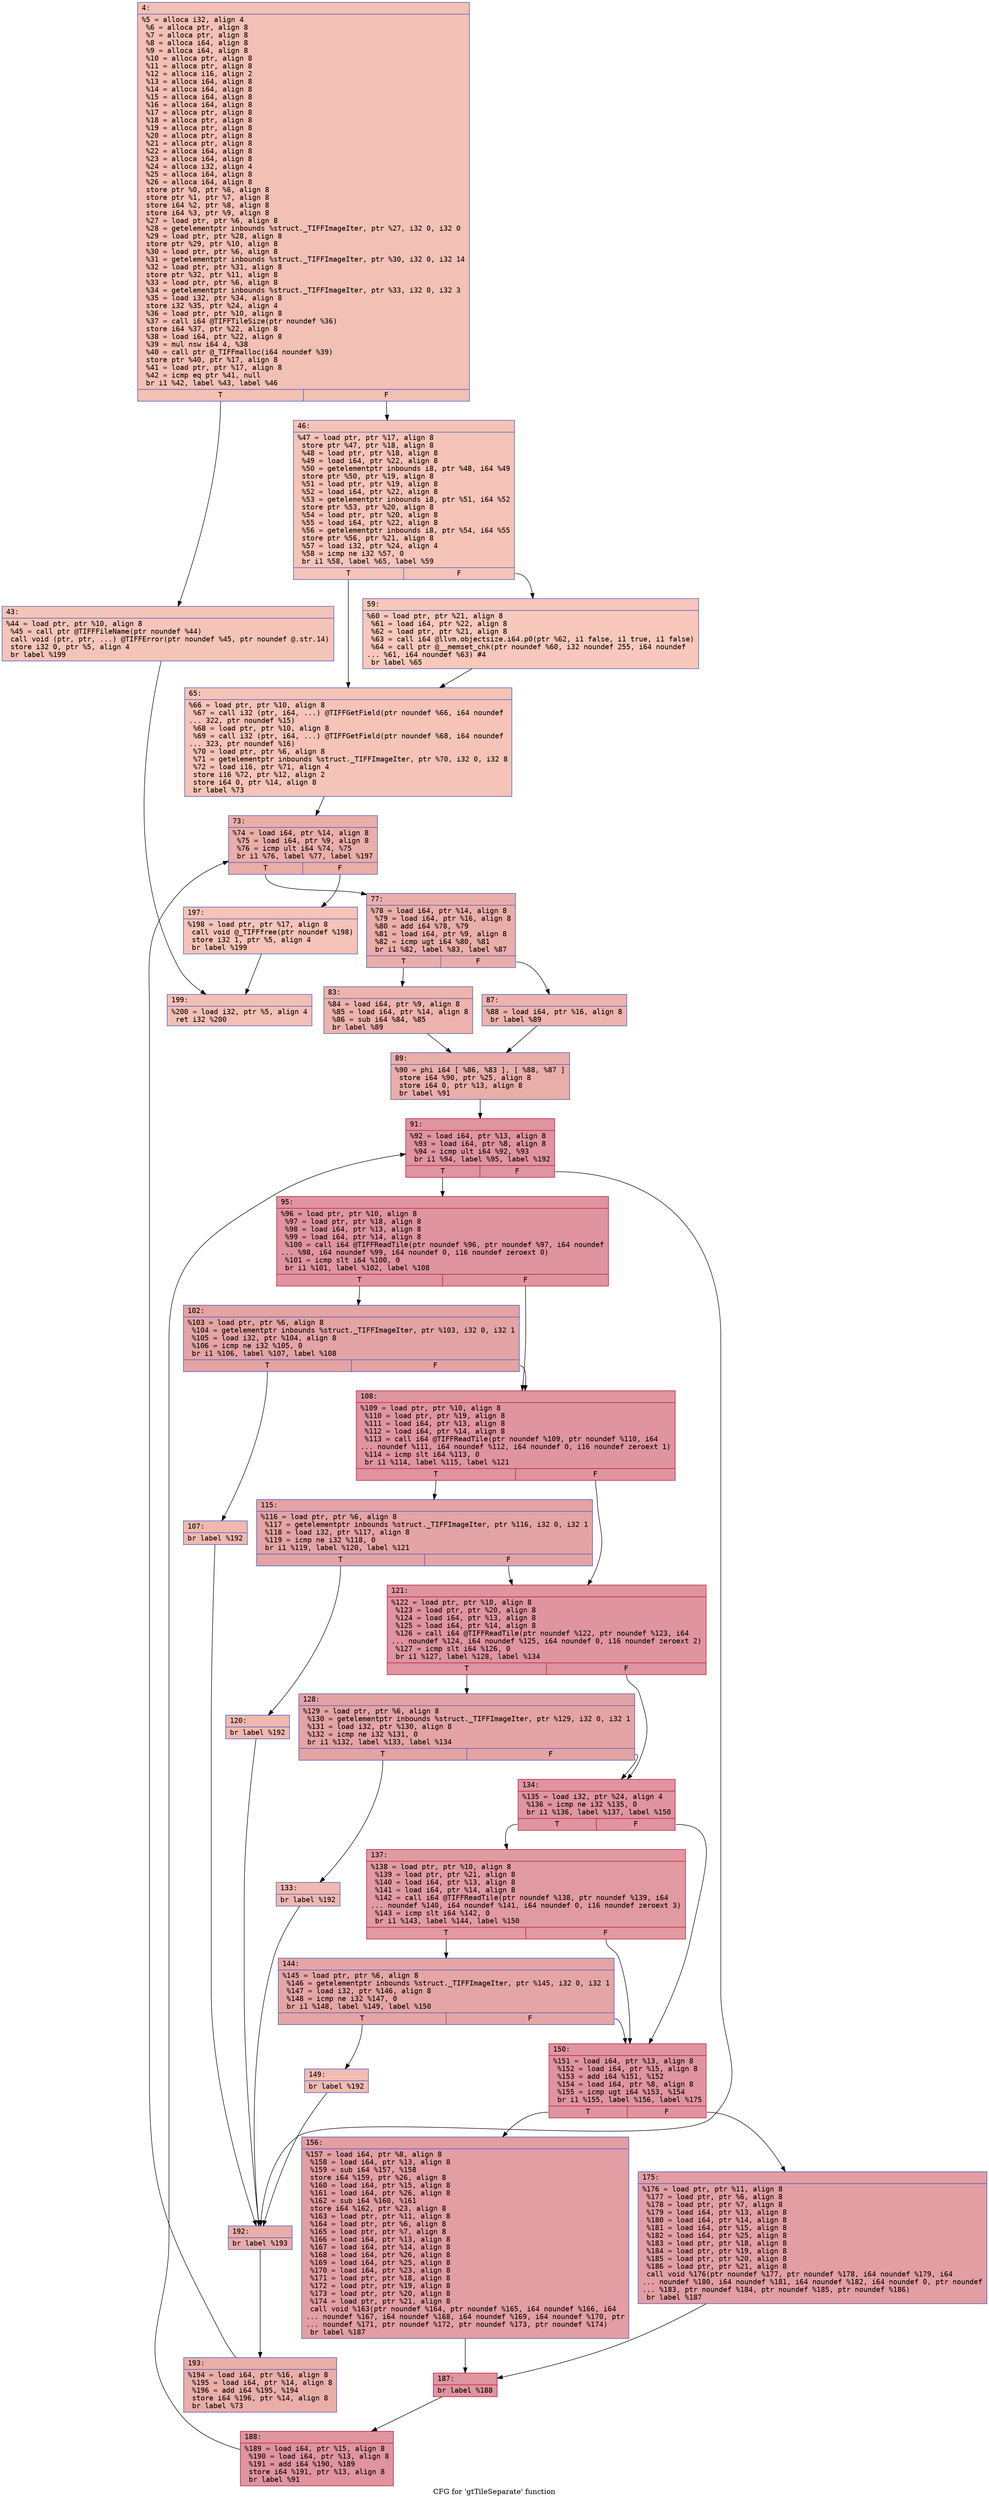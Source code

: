 digraph "CFG for 'gtTileSeparate' function" {
	label="CFG for 'gtTileSeparate' function";

	Node0x600000553d90 [shape=record,color="#3d50c3ff", style=filled, fillcolor="#e5705870" fontname="Courier",label="{4:\l|  %5 = alloca i32, align 4\l  %6 = alloca ptr, align 8\l  %7 = alloca ptr, align 8\l  %8 = alloca i64, align 8\l  %9 = alloca i64, align 8\l  %10 = alloca ptr, align 8\l  %11 = alloca ptr, align 8\l  %12 = alloca i16, align 2\l  %13 = alloca i64, align 8\l  %14 = alloca i64, align 8\l  %15 = alloca i64, align 8\l  %16 = alloca i64, align 8\l  %17 = alloca ptr, align 8\l  %18 = alloca ptr, align 8\l  %19 = alloca ptr, align 8\l  %20 = alloca ptr, align 8\l  %21 = alloca ptr, align 8\l  %22 = alloca i64, align 8\l  %23 = alloca i64, align 8\l  %24 = alloca i32, align 4\l  %25 = alloca i64, align 8\l  %26 = alloca i64, align 8\l  store ptr %0, ptr %6, align 8\l  store ptr %1, ptr %7, align 8\l  store i64 %2, ptr %8, align 8\l  store i64 %3, ptr %9, align 8\l  %27 = load ptr, ptr %6, align 8\l  %28 = getelementptr inbounds %struct._TIFFImageIter, ptr %27, i32 0, i32 0\l  %29 = load ptr, ptr %28, align 8\l  store ptr %29, ptr %10, align 8\l  %30 = load ptr, ptr %6, align 8\l  %31 = getelementptr inbounds %struct._TIFFImageIter, ptr %30, i32 0, i32 14\l  %32 = load ptr, ptr %31, align 8\l  store ptr %32, ptr %11, align 8\l  %33 = load ptr, ptr %6, align 8\l  %34 = getelementptr inbounds %struct._TIFFImageIter, ptr %33, i32 0, i32 3\l  %35 = load i32, ptr %34, align 8\l  store i32 %35, ptr %24, align 4\l  %36 = load ptr, ptr %10, align 8\l  %37 = call i64 @TIFFTileSize(ptr noundef %36)\l  store i64 %37, ptr %22, align 8\l  %38 = load i64, ptr %22, align 8\l  %39 = mul nsw i64 4, %38\l  %40 = call ptr @_TIFFmalloc(i64 noundef %39)\l  store ptr %40, ptr %17, align 8\l  %41 = load ptr, ptr %17, align 8\l  %42 = icmp eq ptr %41, null\l  br i1 %42, label %43, label %46\l|{<s0>T|<s1>F}}"];
	Node0x600000553d90:s0 -> Node0x600000553e30[tooltip="4 -> 43\nProbability 37.50%" ];
	Node0x600000553d90:s1 -> Node0x600000553e80[tooltip="4 -> 46\nProbability 62.50%" ];
	Node0x600000553e30 [shape=record,color="#3d50c3ff", style=filled, fillcolor="#e97a5f70" fontname="Courier",label="{43:\l|  %44 = load ptr, ptr %10, align 8\l  %45 = call ptr @TIFFFileName(ptr noundef %44)\l  call void (ptr, ptr, ...) @TIFFError(ptr noundef %45, ptr noundef @.str.14)\l  store i32 0, ptr %5, align 4\l  br label %199\l}"];
	Node0x600000553e30 -> Node0x600000554820[tooltip="43 -> 199\nProbability 100.00%" ];
	Node0x600000553e80 [shape=record,color="#3d50c3ff", style=filled, fillcolor="#e8765c70" fontname="Courier",label="{46:\l|  %47 = load ptr, ptr %17, align 8\l  store ptr %47, ptr %18, align 8\l  %48 = load ptr, ptr %18, align 8\l  %49 = load i64, ptr %22, align 8\l  %50 = getelementptr inbounds i8, ptr %48, i64 %49\l  store ptr %50, ptr %19, align 8\l  %51 = load ptr, ptr %19, align 8\l  %52 = load i64, ptr %22, align 8\l  %53 = getelementptr inbounds i8, ptr %51, i64 %52\l  store ptr %53, ptr %20, align 8\l  %54 = load ptr, ptr %20, align 8\l  %55 = load i64, ptr %22, align 8\l  %56 = getelementptr inbounds i8, ptr %54, i64 %55\l  store ptr %56, ptr %21, align 8\l  %57 = load i32, ptr %24, align 4\l  %58 = icmp ne i32 %57, 0\l  br i1 %58, label %65, label %59\l|{<s0>T|<s1>F}}"];
	Node0x600000553e80:s0 -> Node0x600000553f20[tooltip="46 -> 65\nProbability 62.50%" ];
	Node0x600000553e80:s1 -> Node0x600000553ed0[tooltip="46 -> 59\nProbability 37.50%" ];
	Node0x600000553ed0 [shape=record,color="#3d50c3ff", style=filled, fillcolor="#ed836670" fontname="Courier",label="{59:\l|  %60 = load ptr, ptr %21, align 8\l  %61 = load i64, ptr %22, align 8\l  %62 = load ptr, ptr %21, align 8\l  %63 = call i64 @llvm.objectsize.i64.p0(ptr %62, i1 false, i1 true, i1 false)\l  %64 = call ptr @__memset_chk(ptr noundef %60, i32 noundef 255, i64 noundef\l... %61, i64 noundef %63) #4\l  br label %65\l}"];
	Node0x600000553ed0 -> Node0x600000553f20[tooltip="59 -> 65\nProbability 100.00%" ];
	Node0x600000553f20 [shape=record,color="#3d50c3ff", style=filled, fillcolor="#e8765c70" fontname="Courier",label="{65:\l|  %66 = load ptr, ptr %10, align 8\l  %67 = call i32 (ptr, i64, ...) @TIFFGetField(ptr noundef %66, i64 noundef\l... 322, ptr noundef %15)\l  %68 = load ptr, ptr %10, align 8\l  %69 = call i32 (ptr, i64, ...) @TIFFGetField(ptr noundef %68, i64 noundef\l... 323, ptr noundef %16)\l  %70 = load ptr, ptr %6, align 8\l  %71 = getelementptr inbounds %struct._TIFFImageIter, ptr %70, i32 0, i32 8\l  %72 = load i16, ptr %71, align 4\l  store i16 %72, ptr %12, align 2\l  store i64 0, ptr %14, align 8\l  br label %73\l}"];
	Node0x600000553f20 -> Node0x600000553f70[tooltip="65 -> 73\nProbability 100.00%" ];
	Node0x600000553f70 [shape=record,color="#3d50c3ff", style=filled, fillcolor="#d0473d70" fontname="Courier",label="{73:\l|  %74 = load i64, ptr %14, align 8\l  %75 = load i64, ptr %9, align 8\l  %76 = icmp ult i64 %74, %75\l  br i1 %76, label %77, label %197\l|{<s0>T|<s1>F}}"];
	Node0x600000553f70:s0 -> Node0x600000554000[tooltip="73 -> 77\nProbability 96.88%" ];
	Node0x600000553f70:s1 -> Node0x6000005547d0[tooltip="73 -> 197\nProbability 3.12%" ];
	Node0x600000554000 [shape=record,color="#3d50c3ff", style=filled, fillcolor="#d0473d70" fontname="Courier",label="{77:\l|  %78 = load i64, ptr %14, align 8\l  %79 = load i64, ptr %16, align 8\l  %80 = add i64 %78, %79\l  %81 = load i64, ptr %9, align 8\l  %82 = icmp ugt i64 %80, %81\l  br i1 %82, label %83, label %87\l|{<s0>T|<s1>F}}"];
	Node0x600000554000:s0 -> Node0x600000554050[tooltip="77 -> 83\nProbability 50.00%" ];
	Node0x600000554000:s1 -> Node0x6000005540a0[tooltip="77 -> 87\nProbability 50.00%" ];
	Node0x600000554050 [shape=record,color="#3d50c3ff", style=filled, fillcolor="#d6524470" fontname="Courier",label="{83:\l|  %84 = load i64, ptr %9, align 8\l  %85 = load i64, ptr %14, align 8\l  %86 = sub i64 %84, %85\l  br label %89\l}"];
	Node0x600000554050 -> Node0x6000005540f0[tooltip="83 -> 89\nProbability 100.00%" ];
	Node0x6000005540a0 [shape=record,color="#3d50c3ff", style=filled, fillcolor="#d6524470" fontname="Courier",label="{87:\l|  %88 = load i64, ptr %16, align 8\l  br label %89\l}"];
	Node0x6000005540a0 -> Node0x6000005540f0[tooltip="87 -> 89\nProbability 100.00%" ];
	Node0x6000005540f0 [shape=record,color="#3d50c3ff", style=filled, fillcolor="#d0473d70" fontname="Courier",label="{89:\l|  %90 = phi i64 [ %86, %83 ], [ %88, %87 ]\l  store i64 %90, ptr %25, align 8\l  store i64 0, ptr %13, align 8\l  br label %91\l}"];
	Node0x6000005540f0 -> Node0x600000554140[tooltip="89 -> 91\nProbability 100.00%" ];
	Node0x600000554140 [shape=record,color="#b70d28ff", style=filled, fillcolor="#b70d2870" fontname="Courier",label="{91:\l|  %92 = load i64, ptr %13, align 8\l  %93 = load i64, ptr %8, align 8\l  %94 = icmp ult i64 %92, %93\l  br i1 %94, label %95, label %192\l|{<s0>T|<s1>F}}"];
	Node0x600000554140:s0 -> Node0x600000554190[tooltip="91 -> 95\nProbability 96.88%" ];
	Node0x600000554140:s1 -> Node0x600000554730[tooltip="91 -> 192\nProbability 3.12%" ];
	Node0x600000554190 [shape=record,color="#b70d28ff", style=filled, fillcolor="#b70d2870" fontname="Courier",label="{95:\l|  %96 = load ptr, ptr %10, align 8\l  %97 = load ptr, ptr %18, align 8\l  %98 = load i64, ptr %13, align 8\l  %99 = load i64, ptr %14, align 8\l  %100 = call i64 @TIFFReadTile(ptr noundef %96, ptr noundef %97, i64 noundef\l... %98, i64 noundef %99, i64 noundef 0, i16 noundef zeroext 0)\l  %101 = icmp slt i64 %100, 0\l  br i1 %101, label %102, label %108\l|{<s0>T|<s1>F}}"];
	Node0x600000554190:s0 -> Node0x6000005541e0[tooltip="95 -> 102\nProbability 37.50%" ];
	Node0x600000554190:s1 -> Node0x600000554280[tooltip="95 -> 108\nProbability 62.50%" ];
	Node0x6000005541e0 [shape=record,color="#3d50c3ff", style=filled, fillcolor="#c32e3170" fontname="Courier",label="{102:\l|  %103 = load ptr, ptr %6, align 8\l  %104 = getelementptr inbounds %struct._TIFFImageIter, ptr %103, i32 0, i32 1\l  %105 = load i32, ptr %104, align 8\l  %106 = icmp ne i32 %105, 0\l  br i1 %106, label %107, label %108\l|{<s0>T|<s1>F}}"];
	Node0x6000005541e0:s0 -> Node0x600000554230[tooltip="102 -> 107\nProbability 3.12%" ];
	Node0x6000005541e0:s1 -> Node0x600000554280[tooltip="102 -> 108\nProbability 96.88%" ];
	Node0x600000554230 [shape=record,color="#3d50c3ff", style=filled, fillcolor="#de614d70" fontname="Courier",label="{107:\l|  br label %192\l}"];
	Node0x600000554230 -> Node0x600000554730[tooltip="107 -> 192\nProbability 100.00%" ];
	Node0x600000554280 [shape=record,color="#b70d28ff", style=filled, fillcolor="#b70d2870" fontname="Courier",label="{108:\l|  %109 = load ptr, ptr %10, align 8\l  %110 = load ptr, ptr %19, align 8\l  %111 = load i64, ptr %13, align 8\l  %112 = load i64, ptr %14, align 8\l  %113 = call i64 @TIFFReadTile(ptr noundef %109, ptr noundef %110, i64\l... noundef %111, i64 noundef %112, i64 noundef 0, i16 noundef zeroext 1)\l  %114 = icmp slt i64 %113, 0\l  br i1 %114, label %115, label %121\l|{<s0>T|<s1>F}}"];
	Node0x600000554280:s0 -> Node0x6000005542d0[tooltip="108 -> 115\nProbability 37.50%" ];
	Node0x600000554280:s1 -> Node0x600000554370[tooltip="108 -> 121\nProbability 62.50%" ];
	Node0x6000005542d0 [shape=record,color="#3d50c3ff", style=filled, fillcolor="#c32e3170" fontname="Courier",label="{115:\l|  %116 = load ptr, ptr %6, align 8\l  %117 = getelementptr inbounds %struct._TIFFImageIter, ptr %116, i32 0, i32 1\l  %118 = load i32, ptr %117, align 8\l  %119 = icmp ne i32 %118, 0\l  br i1 %119, label %120, label %121\l|{<s0>T|<s1>F}}"];
	Node0x6000005542d0:s0 -> Node0x600000554320[tooltip="115 -> 120\nProbability 3.12%" ];
	Node0x6000005542d0:s1 -> Node0x600000554370[tooltip="115 -> 121\nProbability 96.88%" ];
	Node0x600000554320 [shape=record,color="#3d50c3ff", style=filled, fillcolor="#de614d70" fontname="Courier",label="{120:\l|  br label %192\l}"];
	Node0x600000554320 -> Node0x600000554730[tooltip="120 -> 192\nProbability 100.00%" ];
	Node0x600000554370 [shape=record,color="#b70d28ff", style=filled, fillcolor="#b70d2870" fontname="Courier",label="{121:\l|  %122 = load ptr, ptr %10, align 8\l  %123 = load ptr, ptr %20, align 8\l  %124 = load i64, ptr %13, align 8\l  %125 = load i64, ptr %14, align 8\l  %126 = call i64 @TIFFReadTile(ptr noundef %122, ptr noundef %123, i64\l... noundef %124, i64 noundef %125, i64 noundef 0, i16 noundef zeroext 2)\l  %127 = icmp slt i64 %126, 0\l  br i1 %127, label %128, label %134\l|{<s0>T|<s1>F}}"];
	Node0x600000554370:s0 -> Node0x6000005543c0[tooltip="121 -> 128\nProbability 37.50%" ];
	Node0x600000554370:s1 -> Node0x600000554460[tooltip="121 -> 134\nProbability 62.50%" ];
	Node0x6000005543c0 [shape=record,color="#3d50c3ff", style=filled, fillcolor="#c32e3170" fontname="Courier",label="{128:\l|  %129 = load ptr, ptr %6, align 8\l  %130 = getelementptr inbounds %struct._TIFFImageIter, ptr %129, i32 0, i32 1\l  %131 = load i32, ptr %130, align 8\l  %132 = icmp ne i32 %131, 0\l  br i1 %132, label %133, label %134\l|{<s0>T|<s1>F}}"];
	Node0x6000005543c0:s0 -> Node0x600000554410[tooltip="128 -> 133\nProbability 3.12%" ];
	Node0x6000005543c0:s1 -> Node0x600000554460[tooltip="128 -> 134\nProbability 96.88%" ];
	Node0x600000554410 [shape=record,color="#3d50c3ff", style=filled, fillcolor="#de614d70" fontname="Courier",label="{133:\l|  br label %192\l}"];
	Node0x600000554410 -> Node0x600000554730[tooltip="133 -> 192\nProbability 100.00%" ];
	Node0x600000554460 [shape=record,color="#b70d28ff", style=filled, fillcolor="#b70d2870" fontname="Courier",label="{134:\l|  %135 = load i32, ptr %24, align 4\l  %136 = icmp ne i32 %135, 0\l  br i1 %136, label %137, label %150\l|{<s0>T|<s1>F}}"];
	Node0x600000554460:s0 -> Node0x6000005544b0[tooltip="134 -> 137\nProbability 62.50%" ];
	Node0x600000554460:s1 -> Node0x6000005545a0[tooltip="134 -> 150\nProbability 37.50%" ];
	Node0x6000005544b0 [shape=record,color="#b70d28ff", style=filled, fillcolor="#bb1b2c70" fontname="Courier",label="{137:\l|  %138 = load ptr, ptr %10, align 8\l  %139 = load ptr, ptr %21, align 8\l  %140 = load i64, ptr %13, align 8\l  %141 = load i64, ptr %14, align 8\l  %142 = call i64 @TIFFReadTile(ptr noundef %138, ptr noundef %139, i64\l... noundef %140, i64 noundef %141, i64 noundef 0, i16 noundef zeroext 3)\l  %143 = icmp slt i64 %142, 0\l  br i1 %143, label %144, label %150\l|{<s0>T|<s1>F}}"];
	Node0x6000005544b0:s0 -> Node0x600000554500[tooltip="137 -> 144\nProbability 37.50%" ];
	Node0x6000005544b0:s1 -> Node0x6000005545a0[tooltip="137 -> 150\nProbability 62.50%" ];
	Node0x600000554500 [shape=record,color="#3d50c3ff", style=filled, fillcolor="#c5333470" fontname="Courier",label="{144:\l|  %145 = load ptr, ptr %6, align 8\l  %146 = getelementptr inbounds %struct._TIFFImageIter, ptr %145, i32 0, i32 1\l  %147 = load i32, ptr %146, align 8\l  %148 = icmp ne i32 %147, 0\l  br i1 %148, label %149, label %150\l|{<s0>T|<s1>F}}"];
	Node0x600000554500:s0 -> Node0x600000554550[tooltip="144 -> 149\nProbability 3.12%" ];
	Node0x600000554500:s1 -> Node0x6000005545a0[tooltip="144 -> 150\nProbability 96.88%" ];
	Node0x600000554550 [shape=record,color="#3d50c3ff", style=filled, fillcolor="#e1675170" fontname="Courier",label="{149:\l|  br label %192\l}"];
	Node0x600000554550 -> Node0x600000554730[tooltip="149 -> 192\nProbability 100.00%" ];
	Node0x6000005545a0 [shape=record,color="#b70d28ff", style=filled, fillcolor="#b70d2870" fontname="Courier",label="{150:\l|  %151 = load i64, ptr %13, align 8\l  %152 = load i64, ptr %15, align 8\l  %153 = add i64 %151, %152\l  %154 = load i64, ptr %8, align 8\l  %155 = icmp ugt i64 %153, %154\l  br i1 %155, label %156, label %175\l|{<s0>T|<s1>F}}"];
	Node0x6000005545a0:s0 -> Node0x6000005545f0[tooltip="150 -> 156\nProbability 50.00%" ];
	Node0x6000005545a0:s1 -> Node0x600000554640[tooltip="150 -> 175\nProbability 50.00%" ];
	Node0x6000005545f0 [shape=record,color="#3d50c3ff", style=filled, fillcolor="#be242e70" fontname="Courier",label="{156:\l|  %157 = load i64, ptr %8, align 8\l  %158 = load i64, ptr %13, align 8\l  %159 = sub i64 %157, %158\l  store i64 %159, ptr %26, align 8\l  %160 = load i64, ptr %15, align 8\l  %161 = load i64, ptr %26, align 8\l  %162 = sub i64 %160, %161\l  store i64 %162, ptr %23, align 8\l  %163 = load ptr, ptr %11, align 8\l  %164 = load ptr, ptr %6, align 8\l  %165 = load ptr, ptr %7, align 8\l  %166 = load i64, ptr %13, align 8\l  %167 = load i64, ptr %14, align 8\l  %168 = load i64, ptr %26, align 8\l  %169 = load i64, ptr %25, align 8\l  %170 = load i64, ptr %23, align 8\l  %171 = load ptr, ptr %18, align 8\l  %172 = load ptr, ptr %19, align 8\l  %173 = load ptr, ptr %20, align 8\l  %174 = load ptr, ptr %21, align 8\l  call void %163(ptr noundef %164, ptr noundef %165, i64 noundef %166, i64\l... noundef %167, i64 noundef %168, i64 noundef %169, i64 noundef %170, ptr\l... noundef %171, ptr noundef %172, ptr noundef %173, ptr noundef %174)\l  br label %187\l}"];
	Node0x6000005545f0 -> Node0x600000554690[tooltip="156 -> 187\nProbability 100.00%" ];
	Node0x600000554640 [shape=record,color="#3d50c3ff", style=filled, fillcolor="#be242e70" fontname="Courier",label="{175:\l|  %176 = load ptr, ptr %11, align 8\l  %177 = load ptr, ptr %6, align 8\l  %178 = load ptr, ptr %7, align 8\l  %179 = load i64, ptr %13, align 8\l  %180 = load i64, ptr %14, align 8\l  %181 = load i64, ptr %15, align 8\l  %182 = load i64, ptr %25, align 8\l  %183 = load ptr, ptr %18, align 8\l  %184 = load ptr, ptr %19, align 8\l  %185 = load ptr, ptr %20, align 8\l  %186 = load ptr, ptr %21, align 8\l  call void %176(ptr noundef %177, ptr noundef %178, i64 noundef %179, i64\l... noundef %180, i64 noundef %181, i64 noundef %182, i64 noundef 0, ptr noundef\l... %183, ptr noundef %184, ptr noundef %185, ptr noundef %186)\l  br label %187\l}"];
	Node0x600000554640 -> Node0x600000554690[tooltip="175 -> 187\nProbability 100.00%" ];
	Node0x600000554690 [shape=record,color="#b70d28ff", style=filled, fillcolor="#b70d2870" fontname="Courier",label="{187:\l|  br label %188\l}"];
	Node0x600000554690 -> Node0x6000005546e0[tooltip="187 -> 188\nProbability 100.00%" ];
	Node0x6000005546e0 [shape=record,color="#b70d28ff", style=filled, fillcolor="#b70d2870" fontname="Courier",label="{188:\l|  %189 = load i64, ptr %15, align 8\l  %190 = load i64, ptr %13, align 8\l  %191 = add i64 %190, %189\l  store i64 %191, ptr %13, align 8\l  br label %91\l}"];
	Node0x6000005546e0 -> Node0x600000554140[tooltip="188 -> 91\nProbability 100.00%" ];
	Node0x600000554730 [shape=record,color="#3d50c3ff", style=filled, fillcolor="#d0473d70" fontname="Courier",label="{192:\l|  br label %193\l}"];
	Node0x600000554730 -> Node0x600000554780[tooltip="192 -> 193\nProbability 100.00%" ];
	Node0x600000554780 [shape=record,color="#3d50c3ff", style=filled, fillcolor="#d0473d70" fontname="Courier",label="{193:\l|  %194 = load i64, ptr %16, align 8\l  %195 = load i64, ptr %14, align 8\l  %196 = add i64 %195, %194\l  store i64 %196, ptr %14, align 8\l  br label %73\l}"];
	Node0x600000554780 -> Node0x600000553f70[tooltip="193 -> 73\nProbability 100.00%" ];
	Node0x6000005547d0 [shape=record,color="#3d50c3ff", style=filled, fillcolor="#e8765c70" fontname="Courier",label="{197:\l|  %198 = load ptr, ptr %17, align 8\l  call void @_TIFFfree(ptr noundef %198)\l  store i32 1, ptr %5, align 4\l  br label %199\l}"];
	Node0x6000005547d0 -> Node0x600000554820[tooltip="197 -> 199\nProbability 100.00%" ];
	Node0x600000554820 [shape=record,color="#3d50c3ff", style=filled, fillcolor="#e5705870" fontname="Courier",label="{199:\l|  %200 = load i32, ptr %5, align 4\l  ret i32 %200\l}"];
}
